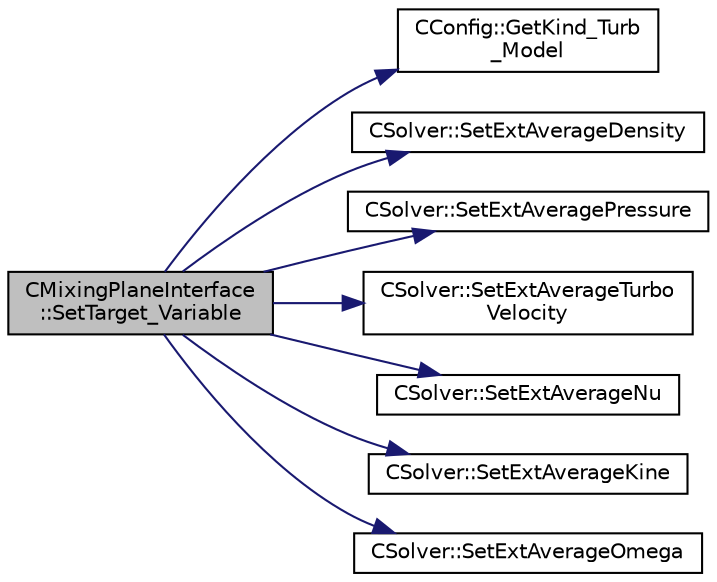 digraph "CMixingPlaneInterface::SetTarget_Variable"
{
  edge [fontname="Helvetica",fontsize="10",labelfontname="Helvetica",labelfontsize="10"];
  node [fontname="Helvetica",fontsize="10",shape=record];
  rankdir="LR";
  Node59 [label="CMixingPlaneInterface\l::SetTarget_Variable",height=0.2,width=0.4,color="black", fillcolor="grey75", style="filled", fontcolor="black"];
  Node59 -> Node60 [color="midnightblue",fontsize="10",style="solid",fontname="Helvetica"];
  Node60 [label="CConfig::GetKind_Turb\l_Model",height=0.2,width=0.4,color="black", fillcolor="white", style="filled",URL="$class_c_config.html#a40aaed07fc5844d505d2c0b7076594d7",tooltip="Get the kind of the turbulence model. "];
  Node59 -> Node61 [color="midnightblue",fontsize="10",style="solid",fontname="Helvetica"];
  Node61 [label="CSolver::SetExtAverageDensity",height=0.2,width=0.4,color="black", fillcolor="white", style="filled",URL="$class_c_solver.html#a9f6936e4fb0cd71d15de88c387e7774e",tooltip="A virtual member. "];
  Node59 -> Node62 [color="midnightblue",fontsize="10",style="solid",fontname="Helvetica"];
  Node62 [label="CSolver::SetExtAveragePressure",height=0.2,width=0.4,color="black", fillcolor="white", style="filled",URL="$class_c_solver.html#a85f7e7bcf8c0c5b670f143518cfca282",tooltip="A virtual member. "];
  Node59 -> Node63 [color="midnightblue",fontsize="10",style="solid",fontname="Helvetica"];
  Node63 [label="CSolver::SetExtAverageTurbo\lVelocity",height=0.2,width=0.4,color="black", fillcolor="white", style="filled",URL="$class_c_solver.html#a9f45dad1a31a3cb0b20bbf6d910042b2",tooltip="A virtual member. "];
  Node59 -> Node64 [color="midnightblue",fontsize="10",style="solid",fontname="Helvetica"];
  Node64 [label="CSolver::SetExtAverageNu",height=0.2,width=0.4,color="black", fillcolor="white", style="filled",URL="$class_c_solver.html#a007bc7105ba0bcf090e4a6f5fc5e330f",tooltip="A virtual member. "];
  Node59 -> Node65 [color="midnightblue",fontsize="10",style="solid",fontname="Helvetica"];
  Node65 [label="CSolver::SetExtAverageKine",height=0.2,width=0.4,color="black", fillcolor="white", style="filled",URL="$class_c_solver.html#a3d27e5b66af15737b0ddc3658f7fdcc7",tooltip="A virtual member. "];
  Node59 -> Node66 [color="midnightblue",fontsize="10",style="solid",fontname="Helvetica"];
  Node66 [label="CSolver::SetExtAverageOmega",height=0.2,width=0.4,color="black", fillcolor="white", style="filled",URL="$class_c_solver.html#a57844fac50ab8a82214b950158995a5a",tooltip="A virtual member. "];
}
